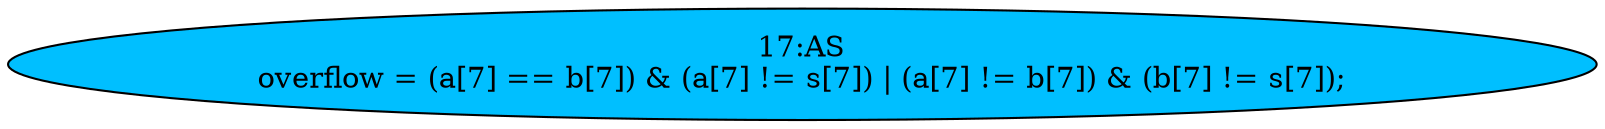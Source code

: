 strict digraph "" {
	node [label="\N"];
	"17:AS"	[ast="<pyverilog.vparser.ast.Assign object at 0x7f2f8edd73d0>",
		def_var="['overflow']",
		fillcolor=deepskyblue,
		label="17:AS
overflow = (a[7] == b[7]) & (a[7] != s[7]) | (a[7] != b[7]) & (b[7] != s[7]);",
		statements="[]",
		style=filled,
		typ=Assign,
		use_var="['a', 'b', 'a', 's', 'a', 'b', 'b', 's']"];
}
